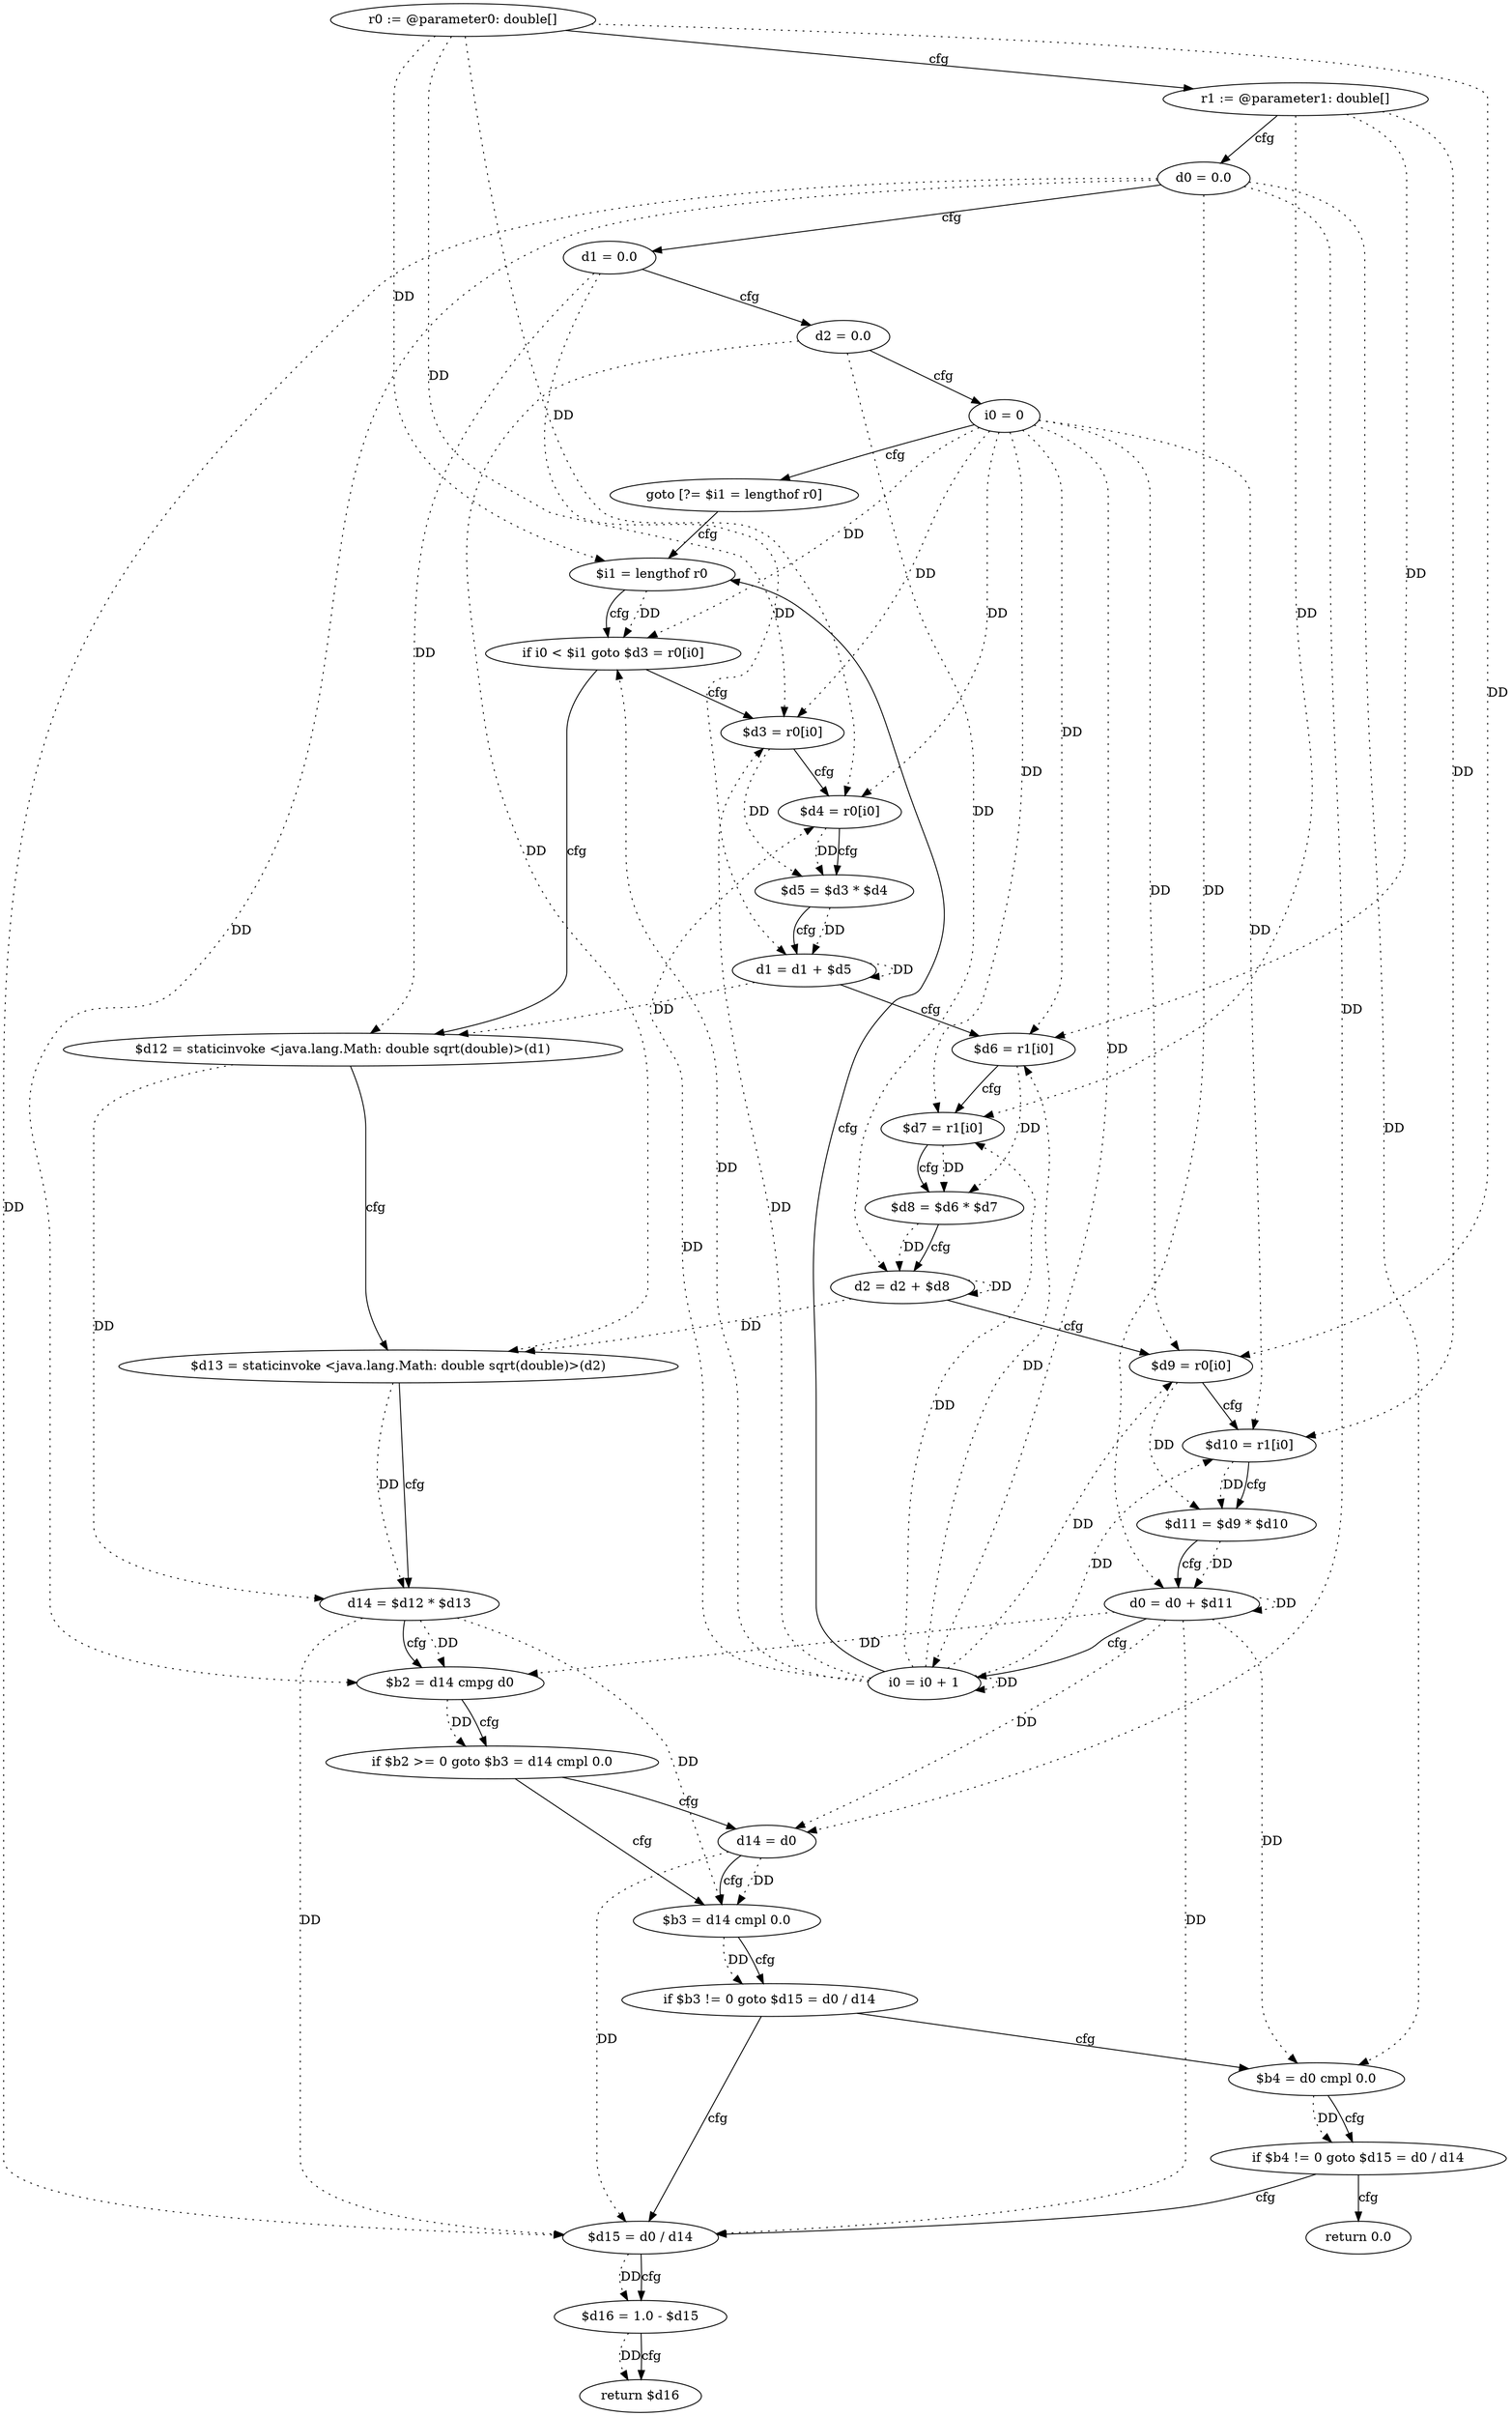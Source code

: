 digraph "cosineDistance" {
    "0" [label="r0 := @parameter0: double[]",];
    "1" [label="r1 := @parameter1: double[]",];
    "2" [label="d0 = 0.0",];
    "3" [label="d1 = 0.0",];
    "4" [label="d2 = 0.0",];
    "5" [label="i0 = 0",];
    "6" [label="goto [?= $i1 = lengthof r0]",];
    "7" [label="$d3 = r0[i0]",];
    "8" [label="$d4 = r0[i0]",];
    "9" [label="$d5 = $d3 * $d4",];
    "10" [label="d1 = d1 + $d5",];
    "11" [label="$d6 = r1[i0]",];
    "12" [label="$d7 = r1[i0]",];
    "13" [label="$d8 = $d6 * $d7",];
    "14" [label="d2 = d2 + $d8",];
    "15" [label="$d9 = r0[i0]",];
    "16" [label="$d10 = r1[i0]",];
    "17" [label="$d11 = $d9 * $d10",];
    "18" [label="d0 = d0 + $d11",];
    "19" [label="i0 = i0 + 1",];
    "20" [label="$i1 = lengthof r0",];
    "21" [label="if i0 < $i1 goto $d3 = r0[i0]",];
    "22" [label="$d12 = staticinvoke <java.lang.Math: double sqrt(double)>(d1)",];
    "23" [label="$d13 = staticinvoke <java.lang.Math: double sqrt(double)>(d2)",];
    "24" [label="d14 = $d12 * $d13",];
    "25" [label="$b2 = d14 cmpg d0",];
    "26" [label="if $b2 >= 0 goto $b3 = d14 cmpl 0.0",];
    "27" [label="d14 = d0",];
    "28" [label="$b3 = d14 cmpl 0.0",];
    "29" [label="if $b3 != 0 goto $d15 = d0 / d14",];
    "30" [label="$b4 = d0 cmpl 0.0",];
    "31" [label="if $b4 != 0 goto $d15 = d0 / d14",];
    "32" [label="return 0.0",];
    "33" [label="$d15 = d0 / d14",];
    "34" [label="$d16 = 1.0 - $d15",];
    "35" [label="return $d16",];
    "0"->"7" [label="DD",style=dotted,];
    "0"->"8" [label="DD",style=dotted,];
    "0"->"15" [label="DD",style=dotted,];
    "0"->"20" [label="DD",style=dotted,];
    "1"->"11" [label="DD",style=dotted,];
    "1"->"12" [label="DD",style=dotted,];
    "1"->"16" [label="DD",style=dotted,];
    "2"->"18" [label="DD",style=dotted,];
    "2"->"25" [label="DD",style=dotted,];
    "2"->"27" [label="DD",style=dotted,];
    "2"->"30" [label="DD",style=dotted,];
    "2"->"33" [label="DD",style=dotted,];
    "3"->"10" [label="DD",style=dotted,];
    "3"->"22" [label="DD",style=dotted,];
    "4"->"14" [label="DD",style=dotted,];
    "4"->"23" [label="DD",style=dotted,];
    "5"->"7" [label="DD",style=dotted,];
    "5"->"8" [label="DD",style=dotted,];
    "5"->"11" [label="DD",style=dotted,];
    "5"->"12" [label="DD",style=dotted,];
    "5"->"15" [label="DD",style=dotted,];
    "5"->"16" [label="DD",style=dotted,];
    "5"->"19" [label="DD",style=dotted,];
    "5"->"21" [label="DD",style=dotted,];
    "7"->"9" [label="DD",style=dotted,];
    "8"->"9" [label="DD",style=dotted,];
    "9"->"10" [label="DD",style=dotted,];
    "10"->"10" [label="DD",style=dotted,];
    "10"->"22" [label="DD",style=dotted,];
    "11"->"13" [label="DD",style=dotted,];
    "12"->"13" [label="DD",style=dotted,];
    "13"->"14" [label="DD",style=dotted,];
    "14"->"14" [label="DD",style=dotted,];
    "14"->"23" [label="DD",style=dotted,];
    "15"->"17" [label="DD",style=dotted,];
    "16"->"17" [label="DD",style=dotted,];
    "17"->"18" [label="DD",style=dotted,];
    "18"->"18" [label="DD",style=dotted,];
    "18"->"25" [label="DD",style=dotted,];
    "18"->"27" [label="DD",style=dotted,];
    "18"->"30" [label="DD",style=dotted,];
    "18"->"33" [label="DD",style=dotted,];
    "19"->"7" [label="DD",style=dotted,];
    "19"->"8" [label="DD",style=dotted,];
    "19"->"11" [label="DD",style=dotted,];
    "19"->"12" [label="DD",style=dotted,];
    "19"->"15" [label="DD",style=dotted,];
    "19"->"16" [label="DD",style=dotted,];
    "19"->"19" [label="DD",style=dotted,];
    "19"->"21" [label="DD",style=dotted,];
    "20"->"21" [label="DD",style=dotted,];
    "22"->"24" [label="DD",style=dotted,];
    "23"->"24" [label="DD",style=dotted,];
    "24"->"25" [label="DD",style=dotted,];
    "24"->"28" [label="DD",style=dotted,];
    "24"->"33" [label="DD",style=dotted,];
    "25"->"26" [label="DD",style=dotted,];
    "27"->"28" [label="DD",style=dotted,];
    "27"->"33" [label="DD",style=dotted,];
    "28"->"29" [label="DD",style=dotted,];
    "30"->"31" [label="DD",style=dotted,];
    "33"->"34" [label="DD",style=dotted,];
    "34"->"35" [label="DD",style=dotted,];
    "0"->"1" [label="cfg",];
    "1"->"2" [label="cfg",];
    "2"->"3" [label="cfg",];
    "3"->"4" [label="cfg",];
    "4"->"5" [label="cfg",];
    "5"->"6" [label="cfg",];
    "6"->"20" [label="cfg",];
    "7"->"8" [label="cfg",];
    "8"->"9" [label="cfg",];
    "9"->"10" [label="cfg",];
    "10"->"11" [label="cfg",];
    "11"->"12" [label="cfg",];
    "12"->"13" [label="cfg",];
    "13"->"14" [label="cfg",];
    "14"->"15" [label="cfg",];
    "15"->"16" [label="cfg",];
    "16"->"17" [label="cfg",];
    "17"->"18" [label="cfg",];
    "18"->"19" [label="cfg",];
    "19"->"20" [label="cfg",];
    "20"->"21" [label="cfg",];
    "21"->"22" [label="cfg",];
    "21"->"7" [label="cfg",];
    "22"->"23" [label="cfg",];
    "23"->"24" [label="cfg",];
    "24"->"25" [label="cfg",];
    "25"->"26" [label="cfg",];
    "26"->"27" [label="cfg",];
    "26"->"28" [label="cfg",];
    "27"->"28" [label="cfg",];
    "28"->"29" [label="cfg",];
    "29"->"30" [label="cfg",];
    "29"->"33" [label="cfg",];
    "30"->"31" [label="cfg",];
    "31"->"32" [label="cfg",];
    "31"->"33" [label="cfg",];
    "33"->"34" [label="cfg",];
    "34"->"35" [label="cfg",];
}
